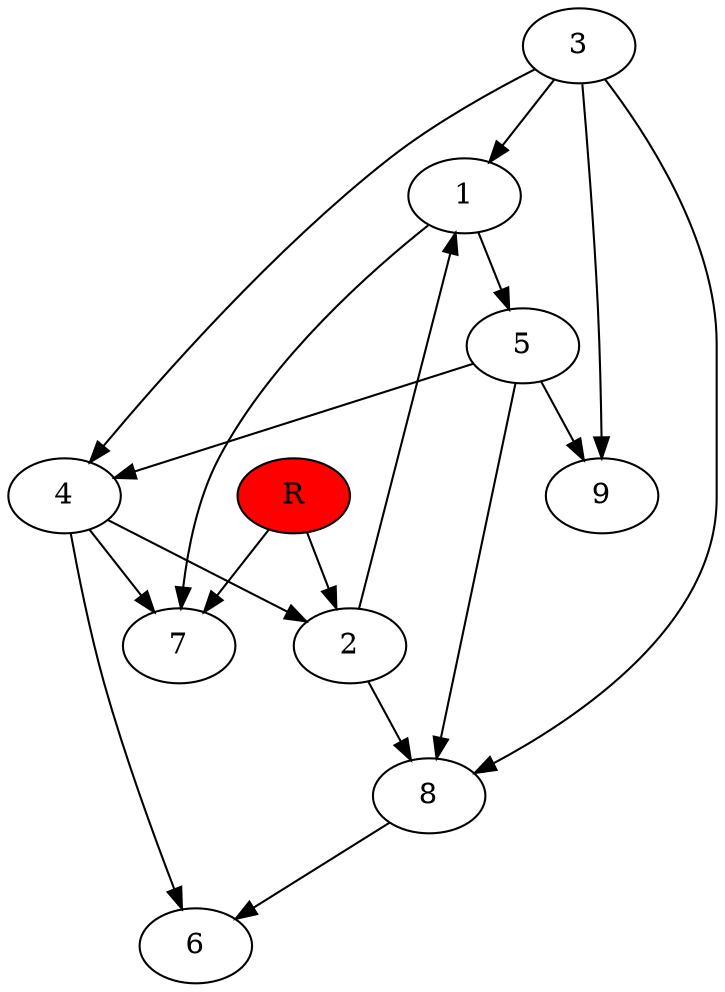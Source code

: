 digraph prb11565 {
	1
	2
	3
	4
	5
	6
	7
	8
	R [fillcolor="#ff0000" style=filled]
	1 -> 5
	1 -> 7
	2 -> 1
	2 -> 8
	3 -> 1
	3 -> 4
	3 -> 8
	3 -> 9
	4 -> 2
	4 -> 6
	4 -> 7
	5 -> 4
	5 -> 8
	5 -> 9
	8 -> 6
	R -> 2
	R -> 7
}
